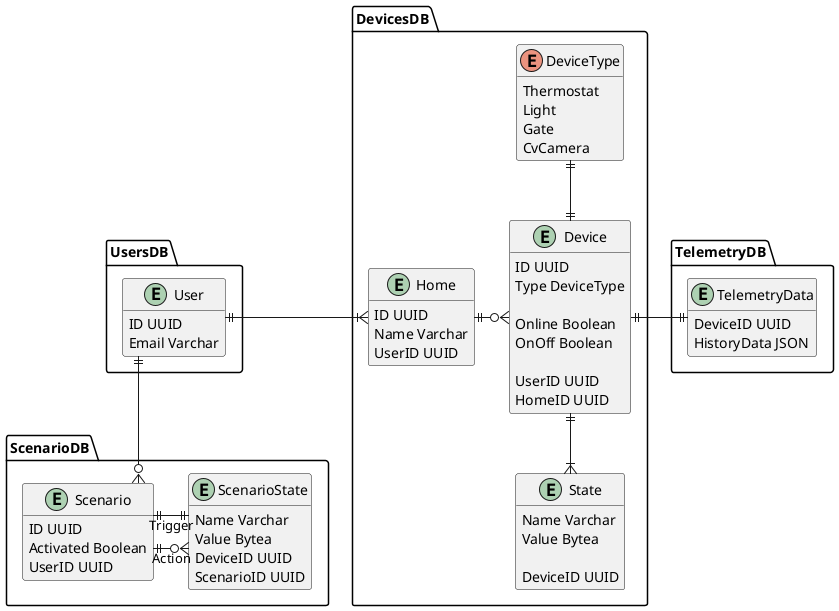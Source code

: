 @startuml
hide empty members
skinparam linetype ortho

package UsersDB {
    entity User {
        ID UUID
        Email Varchar
    }
}

package DevicesDB {
    entity Home {
        ID UUID
        Name Varchar
        UserID UUID
    }

    User ||-|{ Home

    entity Device {
        ID UUID
        Type DeviceType

        Online Boolean
        OnOff Boolean

        UserID UUID
        HomeID UUID
    }

    Home ||-o{ Device

    enum DeviceType {
        Thermostat
        Light
        Gate
        CvCamera
    }

    Device ||-u-|| DeviceType

    entity State {
        Name Varchar
        Value Bytea

        DeviceID UUID
    }

    Device ||-d-|{ State
}

package ScenarioDB {
    entity Scenario {
        ID UUID
        Activated Boolean
        UserID UUID
    }

    entity ScenarioState {
        Name Varchar
        Value Bytea
        DeviceID UUID
        ScenarioID UUID
    }

    User ||-d-o{ Scenario
    Scenario ||-r-|| ScenarioState: Trigger
    Scenario ||-r-o{ ScenarioState: Action
}

package TelemetryDB {
    entity TelemetryData {
        DeviceID UUID
        HistoryData JSON
    }

    Device ||-|| TelemetryData
}

@enduml